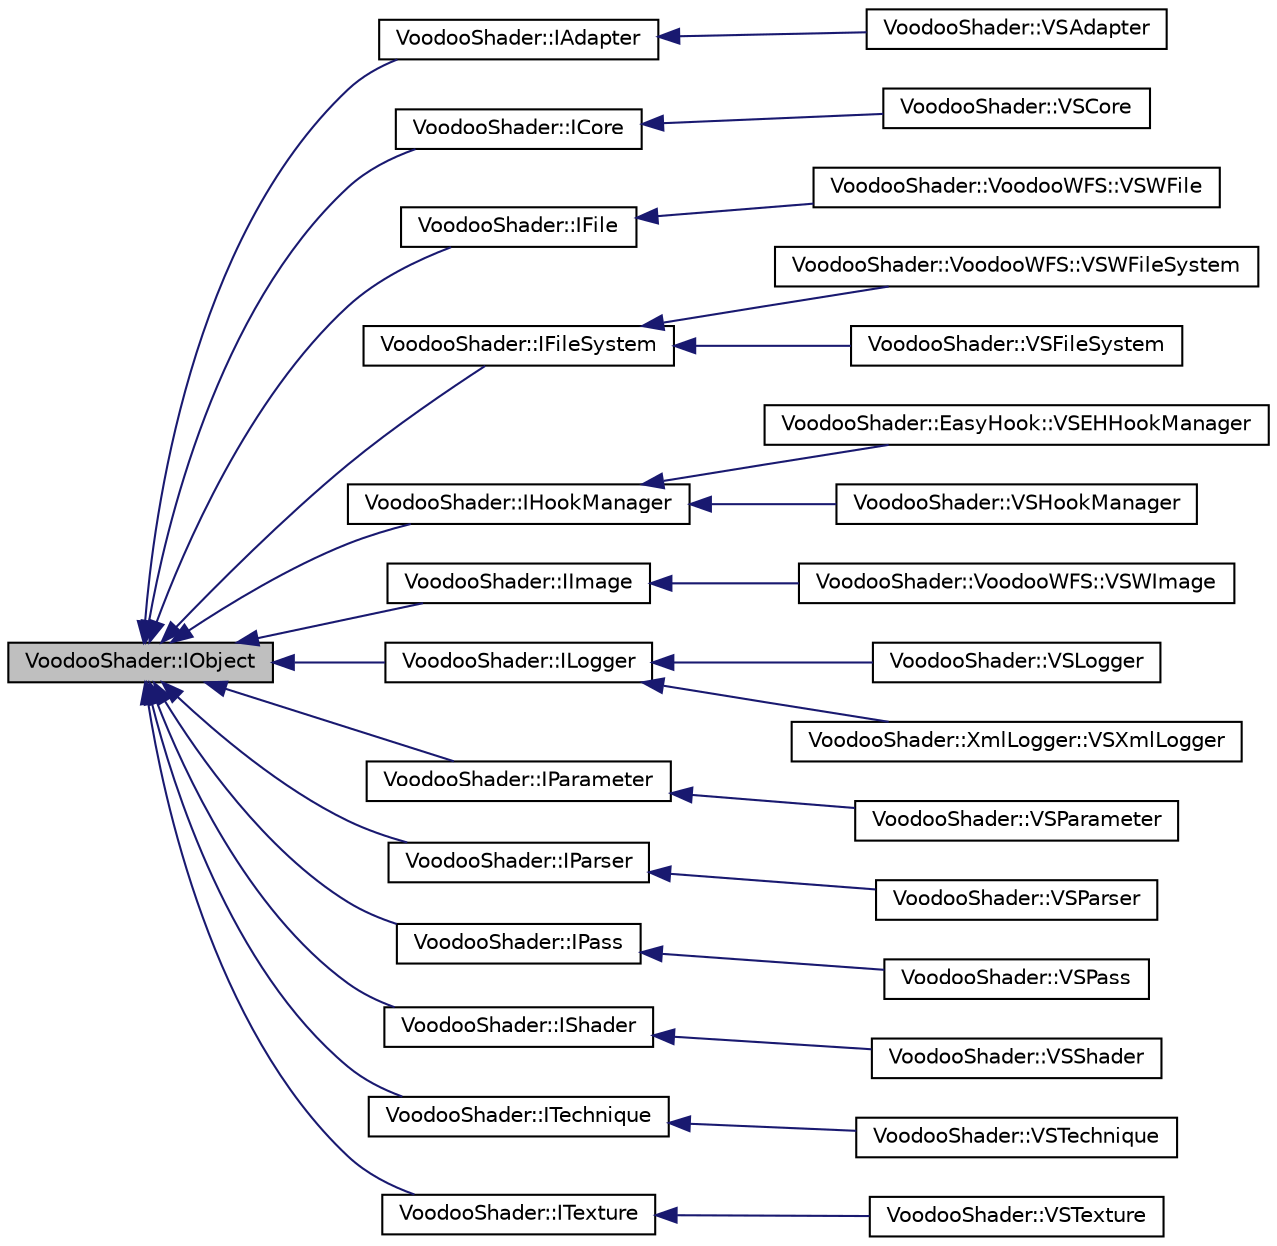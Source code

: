 digraph G
{
  edge [fontname="Helvetica",fontsize="10",labelfontname="Helvetica",labelfontsize="10"];
  node [fontname="Helvetica",fontsize="10",shape=record];
  rankdir="LR";
  Node1 [label="VoodooShader::IObject",height=0.2,width=0.4,color="black", fillcolor="grey75", style="filled" fontcolor="black"];
  Node1 -> Node2 [dir="back",color="midnightblue",fontsize="10",style="solid",fontname="Helvetica"];
  Node2 [label="VoodooShader::IAdapter",height=0.2,width=0.4,color="black", fillcolor="white", style="filled",URL="$class_voodoo_shader_1_1_i_adapter.html",tooltip="Graphics adapter class, responsible for interfacing the Voodoo core with a given graphics API..."];
  Node2 -> Node3 [dir="back",color="midnightblue",fontsize="10",style="solid",fontname="Helvetica"];
  Node3 [label="VoodooShader::VSAdapter",height=0.2,width=0.4,color="black", fillcolor="white", style="filled",URL="$class_voodoo_shader_1_1_v_s_adapter.html"];
  Node1 -> Node4 [dir="back",color="midnightblue",fontsize="10",style="solid",fontname="Helvetica"];
  Node4 [label="VoodooShader::ICore",height=0.2,width=0.4,color="black", fillcolor="white", style="filled",URL="$class_voodoo_shader_1_1_i_core.html",tooltip="ICore engine class for the Voodoo Shader Framework."];
  Node4 -> Node5 [dir="back",color="midnightblue",fontsize="10",style="solid",fontname="Helvetica"];
  Node5 [label="VoodooShader::VSCore",height=0.2,width=0.4,color="black", fillcolor="white", style="filled",URL="$class_voodoo_shader_1_1_v_s_core.html",tooltip="ICore engine class for the Voodoo Shader Framework."];
  Node1 -> Node6 [dir="back",color="midnightblue",fontsize="10",style="solid",fontname="Helvetica"];
  Node6 [label="VoodooShader::IFile",height=0.2,width=0.4,color="black", fillcolor="white", style="filled",URL="$class_voodoo_shader_1_1_i_file.html"];
  Node6 -> Node7 [dir="back",color="midnightblue",fontsize="10",style="solid",fontname="Helvetica"];
  Node7 [label="VoodooShader::VoodooWFS::VSWFile",height=0.2,width=0.4,color="black", fillcolor="white", style="filled",URL="$class_voodoo_shader_1_1_voodoo_w_f_s_1_1_v_s_w_file.html"];
  Node1 -> Node8 [dir="back",color="midnightblue",fontsize="10",style="solid",fontname="Helvetica"];
  Node8 [label="VoodooShader::IFileSystem",height=0.2,width=0.4,color="black", fillcolor="white", style="filled",URL="$class_voodoo_shader_1_1_i_file_system.html"];
  Node8 -> Node9 [dir="back",color="midnightblue",fontsize="10",style="solid",fontname="Helvetica"];
  Node9 [label="VoodooShader::VoodooWFS::VSWFileSystem",height=0.2,width=0.4,color="black", fillcolor="white", style="filled",URL="$class_voodoo_shader_1_1_voodoo_w_f_s_1_1_v_s_w_file_system.html",tooltip="Provides a unified file management system for loading shaders and other resources."];
  Node8 -> Node10 [dir="back",color="midnightblue",fontsize="10",style="solid",fontname="Helvetica"];
  Node10 [label="VoodooShader::VSFileSystem",height=0.2,width=0.4,color="black", fillcolor="white", style="filled",URL="$class_voodoo_shader_1_1_v_s_file_system.html"];
  Node1 -> Node11 [dir="back",color="midnightblue",fontsize="10",style="solid",fontname="Helvetica"];
  Node11 [label="VoodooShader::IHookManager",height=0.2,width=0.4,color="black", fillcolor="white", style="filled",URL="$class_voodoo_shader_1_1_i_hook_manager.html",tooltip="Defines the interface for handling function-level hooks, redirecting existing functions and calls int..."];
  Node11 -> Node12 [dir="back",color="midnightblue",fontsize="10",style="solid",fontname="Helvetica"];
  Node12 [label="VoodooShader::EasyHook::VSEHHookManager",height=0.2,width=0.4,color="black", fillcolor="white", style="filled",URL="$class_voodoo_shader_1_1_easy_hook_1_1_v_s_e_h_hook_manager.html",tooltip="Handles function-level hooks, redirecting function calls into new locations."];
  Node11 -> Node13 [dir="back",color="midnightblue",fontsize="10",style="solid",fontname="Helvetica"];
  Node13 [label="VoodooShader::VSHookManager",height=0.2,width=0.4,color="black", fillcolor="white", style="filled",URL="$class_voodoo_shader_1_1_v_s_hook_manager.html"];
  Node1 -> Node14 [dir="back",color="midnightblue",fontsize="10",style="solid",fontname="Helvetica"];
  Node14 [label="VoodooShader::IImage",height=0.2,width=0.4,color="black", fillcolor="white", style="filled",URL="$class_voodoo_shader_1_1_i_image.html"];
  Node14 -> Node15 [dir="back",color="midnightblue",fontsize="10",style="solid",fontname="Helvetica"];
  Node15 [label="VoodooShader::VoodooWFS::VSWImage",height=0.2,width=0.4,color="black", fillcolor="white", style="filled",URL="$class_voodoo_shader_1_1_voodoo_w_f_s_1_1_v_s_w_image.html",tooltip="Provides image loading, using the DevIL library."];
  Node1 -> Node16 [dir="back",color="midnightblue",fontsize="10",style="solid",fontname="Helvetica"];
  Node16 [label="VoodooShader::ILogger",height=0.2,width=0.4,color="black", fillcolor="white", style="filled",URL="$class_voodoo_shader_1_1_i_logger.html",tooltip="Defines the interface for a Logger class."];
  Node16 -> Node17 [dir="back",color="midnightblue",fontsize="10",style="solid",fontname="Helvetica"];
  Node17 [label="VoodooShader::VSLogger",height=0.2,width=0.4,color="black", fillcolor="white", style="filled",URL="$class_voodoo_shader_1_1_v_s_logger.html"];
  Node16 -> Node18 [dir="back",color="midnightblue",fontsize="10",style="solid",fontname="Helvetica"];
  Node18 [label="VoodooShader::XmlLogger::VSXmlLogger",height=0.2,width=0.4,color="black", fillcolor="white", style="filled",URL="$class_voodoo_shader_1_1_xml_logger_1_1_v_s_xml_logger.html",tooltip="Xml logger class, writes neatly formatted logs for use with the log viewer."];
  Node1 -> Node19 [dir="back",color="midnightblue",fontsize="10",style="solid",fontname="Helvetica"];
  Node19 [label="VoodooShader::IParameter",height=0.2,width=0.4,color="black", fillcolor="white", style="filled",URL="$class_voodoo_shader_1_1_i_parameter.html"];
  Node19 -> Node20 [dir="back",color="midnightblue",fontsize="10",style="solid",fontname="Helvetica"];
  Node20 [label="VoodooShader::VSParameter",height=0.2,width=0.4,color="black", fillcolor="white", style="filled",URL="$class_voodoo_shader_1_1_v_s_parameter.html"];
  Node1 -> Node21 [dir="back",color="midnightblue",fontsize="10",style="solid",fontname="Helvetica"];
  Node21 [label="VoodooShader::IParser",height=0.2,width=0.4,color="black", fillcolor="white", style="filled",URL="$class_voodoo_shader_1_1_i_parser.html",tooltip="Provides extensive variable handling and string parsing."];
  Node21 -> Node22 [dir="back",color="midnightblue",fontsize="10",style="solid",fontname="Helvetica"];
  Node22 [label="VoodooShader::VSParser",height=0.2,width=0.4,color="black", fillcolor="white", style="filled",URL="$class_voodoo_shader_1_1_v_s_parser.html"];
  Node1 -> Node23 [dir="back",color="midnightblue",fontsize="10",style="solid",fontname="Helvetica"];
  Node23 [label="VoodooShader::IPass",height=0.2,width=0.4,color="black", fillcolor="white", style="filled",URL="$class_voodoo_shader_1_1_i_pass.html",tooltip="Each IPass contains a single set of programs, each operating on a different stage of the render pipel..."];
  Node23 -> Node24 [dir="back",color="midnightblue",fontsize="10",style="solid",fontname="Helvetica"];
  Node24 [label="VoodooShader::VSPass",height=0.2,width=0.4,color="black", fillcolor="white", style="filled",URL="$class_voodoo_shader_1_1_v_s_pass.html"];
  Node1 -> Node25 [dir="back",color="midnightblue",fontsize="10",style="solid",fontname="Helvetica"];
  Node25 [label="VoodooShader::IShader",height=0.2,width=0.4,color="black", fillcolor="white", style="filled",URL="$class_voodoo_shader_1_1_i_shader.html",tooltip="Complete shader class, managing techniques, passes and metadata."];
  Node25 -> Node26 [dir="back",color="midnightblue",fontsize="10",style="solid",fontname="Helvetica"];
  Node26 [label="VoodooShader::VSShader",height=0.2,width=0.4,color="black", fillcolor="white", style="filled",URL="$class_voodoo_shader_1_1_v_s_shader.html"];
  Node1 -> Node27 [dir="back",color="midnightblue",fontsize="10",style="solid",fontname="Helvetica"];
  Node27 [label="VoodooShader::ITechnique",height=0.2,width=0.4,color="black", fillcolor="white", style="filled",URL="$class_voodoo_shader_1_1_i_technique.html",tooltip="Contains a set of passes, designed to be used sequentially to create a shader effect."];
  Node27 -> Node28 [dir="back",color="midnightblue",fontsize="10",style="solid",fontname="Helvetica"];
  Node28 [label="VoodooShader::VSTechnique",height=0.2,width=0.4,color="black", fillcolor="white", style="filled",URL="$class_voodoo_shader_1_1_v_s_technique.html"];
  Node1 -> Node29 [dir="back",color="midnightblue",fontsize="10",style="solid",fontname="Helvetica"];
  Node29 [label="VoodooShader::ITexture",height=0.2,width=0.4,color="black", fillcolor="white", style="filled",URL="$class_voodoo_shader_1_1_i_texture.html",tooltip="Contains a hardware texture, for use with Voodoo shaders and effects."];
  Node29 -> Node30 [dir="back",color="midnightblue",fontsize="10",style="solid",fontname="Helvetica"];
  Node30 [label="VoodooShader::VSTexture",height=0.2,width=0.4,color="black", fillcolor="white", style="filled",URL="$class_voodoo_shader_1_1_v_s_texture.html"];
}
